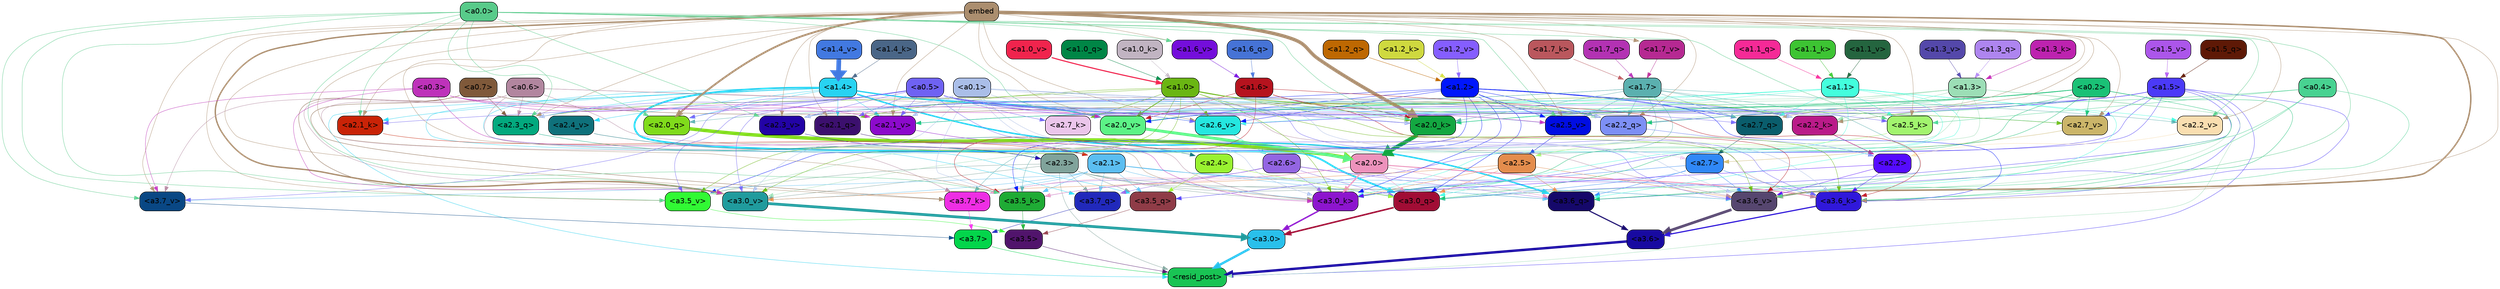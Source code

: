 strict digraph "" {
	graph [bgcolor=transparent,
		layout=dot,
		overlap=false,
		splines=true
	];
	"<a3.7>"	[color=black,
		fillcolor="#03d54b",
		fontname=Helvetica,
		shape=box,
		style="filled, rounded"];
	"<resid_post>"	[color=black,
		fillcolor="#19c454",
		fontname=Helvetica,
		shape=box,
		style="filled, rounded"];
	"<a3.7>" -> "<resid_post>"	[color="#03d54b",
		penwidth=0.6239100098609924];
	"<a3.6>"	[color=black,
		fillcolor="#180aa1",
		fontname=Helvetica,
		shape=box,
		style="filled, rounded"];
	"<a3.6>" -> "<resid_post>"	[color="#180aa1",
		penwidth=4.569062113761902];
	"<a3.5>"	[color=black,
		fillcolor="#51146c",
		fontname=Helvetica,
		shape=box,
		style="filled, rounded"];
	"<a3.5>" -> "<resid_post>"	[color="#51146c",
		penwidth=0.6];
	"<a3.0>"	[color=black,
		fillcolor="#29c0eb",
		fontname=Helvetica,
		shape=box,
		style="filled, rounded"];
	"<a3.0>" -> "<resid_post>"	[color="#29c0eb",
		penwidth=4.283544182777405];
	"<a2.3>"	[color=black,
		fillcolor="#80a39b",
		fontname=Helvetica,
		shape=box,
		style="filled, rounded"];
	"<a2.3>" -> "<resid_post>"	[color="#80a39b",
		penwidth=0.6];
	"<a3.7_q>"	[color=black,
		fillcolor="#2129bb",
		fontname=Helvetica,
		shape=box,
		style="filled, rounded"];
	"<a2.3>" -> "<a3.7_q>"	[color="#80a39b",
		penwidth=0.6];
	"<a3.6_q>"	[color=black,
		fillcolor="#15086a",
		fontname=Helvetica,
		shape=box,
		style="filled, rounded"];
	"<a2.3>" -> "<a3.6_q>"	[color="#80a39b",
		penwidth=0.6];
	"<a3.5_q>"	[color=black,
		fillcolor="#8f3c47",
		fontname=Helvetica,
		shape=box,
		style="filled, rounded"];
	"<a2.3>" -> "<a3.5_q>"	[color="#80a39b",
		penwidth=0.6];
	"<a3.0_q>"	[color=black,
		fillcolor="#a10d35",
		fontname=Helvetica,
		shape=box,
		style="filled, rounded"];
	"<a2.3>" -> "<a3.0_q>"	[color="#80a39b",
		penwidth=0.6];
	"<a3.0_k>"	[color=black,
		fillcolor="#8d15ce",
		fontname=Helvetica,
		shape=box,
		style="filled, rounded"];
	"<a2.3>" -> "<a3.0_k>"	[color="#80a39b",
		penwidth=0.6];
	"<a3.6_v>"	[color=black,
		fillcolor="#56466f",
		fontname=Helvetica,
		shape=box,
		style="filled, rounded"];
	"<a2.3>" -> "<a3.6_v>"	[color="#80a39b",
		penwidth=0.6];
	"<a3.5_v>"	[color=black,
		fillcolor="#31f934",
		fontname=Helvetica,
		shape=box,
		style="filled, rounded"];
	"<a2.3>" -> "<a3.5_v>"	[color="#80a39b",
		penwidth=0.6];
	"<a3.0_v>"	[color=black,
		fillcolor="#209b9d",
		fontname=Helvetica,
		shape=box,
		style="filled, rounded"];
	"<a2.3>" -> "<a3.0_v>"	[color="#80a39b",
		penwidth=0.6];
	"<a1.5>"	[color=black,
		fillcolor="#4b3af8",
		fontname=Helvetica,
		shape=box,
		style="filled, rounded"];
	"<a1.5>" -> "<resid_post>"	[color="#4b3af8",
		penwidth=0.6];
	"<a1.5>" -> "<a3.6_q>"	[color="#4b3af8",
		penwidth=0.6];
	"<a1.5>" -> "<a3.5_q>"	[color="#4b3af8",
		penwidth=0.6];
	"<a1.5>" -> "<a3.0_q>"	[color="#4b3af8",
		penwidth=0.6];
	"<a3.6_k>"	[color=black,
		fillcolor="#3018da",
		fontname=Helvetica,
		shape=box,
		style="filled, rounded"];
	"<a1.5>" -> "<a3.6_k>"	[color="#4b3af8",
		penwidth=0.6];
	"<a1.5>" -> "<a3.0_k>"	[color="#4b3af8",
		penwidth=0.6];
	"<a2.2_q>"	[color=black,
		fillcolor="#7d8ff5",
		fontname=Helvetica,
		shape=box,
		style="filled, rounded"];
	"<a1.5>" -> "<a2.2_q>"	[color="#4b3af8",
		penwidth=0.6];
	"<a2.7_v>"	[color=black,
		fillcolor="#cbb569",
		fontname=Helvetica,
		shape=box,
		style="filled, rounded"];
	"<a1.5>" -> "<a2.7_v>"	[color="#4b3af8",
		penwidth=0.6];
	"<a2.6_v>"	[color=black,
		fillcolor="#25e7e0",
		fontname=Helvetica,
		shape=box,
		style="filled, rounded"];
	"<a1.5>" -> "<a2.6_v>"	[color="#4b3af8",
		penwidth=0.6];
	"<a2.1_v>"	[color=black,
		fillcolor="#8c0acc",
		fontname=Helvetica,
		shape=box,
		style="filled, rounded"];
	"<a1.5>" -> "<a2.1_v>"	[color="#4b3af8",
		penwidth=0.6];
	"<a1.4>"	[color=black,
		fillcolor="#28d3f2",
		fontname=Helvetica,
		shape=box,
		style="filled, rounded"];
	"<a1.4>" -> "<resid_post>"	[color="#28d3f2",
		penwidth=0.6];
	"<a1.4>" -> "<a3.7_q>"	[color="#28d3f2",
		penwidth=0.6];
	"<a1.4>" -> "<a3.6_q>"	[color="#28d3f2",
		penwidth=2.7536282539367676];
	"<a1.4>" -> "<a3.5_q>"	[color="#28d3f2",
		penwidth=0.6];
	"<a1.4>" -> "<a3.0_q>"	[color="#28d3f2",
		penwidth=3.3369133472442627];
	"<a2.3_q>"	[color=black,
		fillcolor="#03a97e",
		fontname=Helvetica,
		shape=box,
		style="filled, rounded"];
	"<a1.4>" -> "<a2.3_q>"	[color="#28d3f2",
		penwidth=0.6];
	"<a1.4>" -> "<a2.2_q>"	[color="#28d3f2",
		penwidth=0.6];
	"<a2.1_q>"	[color=black,
		fillcolor="#3c106e",
		fontname=Helvetica,
		shape=box,
		style="filled, rounded"];
	"<a1.4>" -> "<a2.1_q>"	[color="#28d3f2",
		penwidth=0.6];
	"<a2.0_q>"	[color=black,
		fillcolor="#80db1b",
		fontname=Helvetica,
		shape=box,
		style="filled, rounded"];
	"<a1.4>" -> "<a2.0_q>"	[color="#28d3f2",
		penwidth=0.6];
	"<a2.1_k>"	[color=black,
		fillcolor="#c92307",
		fontname=Helvetica,
		shape=box,
		style="filled, rounded"];
	"<a1.4>" -> "<a2.1_k>"	[color="#28d3f2",
		penwidth=0.6];
	"<a1.4>" -> "<a2.7_v>"	[color="#28d3f2",
		penwidth=0.6];
	"<a1.4>" -> "<a2.6_v>"	[color="#28d3f2",
		penwidth=0.6];
	"<a2.5_v>"	[color=black,
		fillcolor="#000de3",
		fontname=Helvetica,
		shape=box,
		style="filled, rounded"];
	"<a1.4>" -> "<a2.5_v>"	[color="#28d3f2",
		penwidth=0.6];
	"<a2.4_v>"	[color=black,
		fillcolor="#0f717b",
		fontname=Helvetica,
		shape=box,
		style="filled, rounded"];
	"<a1.4>" -> "<a2.4_v>"	[color="#28d3f2",
		penwidth=0.6];
	"<a1.4>" -> "<a2.1_v>"	[color="#28d3f2",
		penwidth=0.6];
	"<a2.0_v>"	[color=black,
		fillcolor="#5cf386",
		fontname=Helvetica,
		shape=box,
		style="filled, rounded"];
	"<a1.4>" -> "<a2.0_v>"	[color="#28d3f2",
		penwidth=2.2818827629089355];
	"<a1.3>"	[color=black,
		fillcolor="#9cdeb6",
		fontname=Helvetica,
		shape=box,
		style="filled, rounded"];
	"<a1.3>" -> "<resid_post>"	[color="#9cdeb6",
		penwidth=0.6];
	"<a1.3>" -> "<a3.6_v>"	[color="#9cdeb6",
		penwidth=0.6];
	"<a1.3>" -> "<a3.5_v>"	[color="#9cdeb6",
		penwidth=0.6];
	"<a1.3>" -> "<a3.0_v>"	[color="#9cdeb6",
		penwidth=0.6];
	"<a1.3>" -> "<a2.2_q>"	[color="#9cdeb6",
		penwidth=0.6];
	"<a1.3>" -> "<a2.1_q>"	[color="#9cdeb6",
		penwidth=0.6];
	"<a2.2_k>"	[color=black,
		fillcolor="#ba1b89",
		fontname=Helvetica,
		shape=box,
		style="filled, rounded"];
	"<a1.3>" -> "<a2.2_k>"	[color="#9cdeb6",
		penwidth=0.6];
	"<a1.3>" -> "<a2.5_v>"	[color="#9cdeb6",
		penwidth=0.6];
	"<a3.7_q>" -> "<a3.7>"	[color="#2129bb",
		penwidth=0.6];
	"<a3.6_q>" -> "<a3.6>"	[color="#15086a",
		penwidth=2.0344843566417694];
	"<a3.5_q>" -> "<a3.5>"	[color="#8f3c47",
		penwidth=0.6];
	"<a3.0_q>" -> "<a3.0>"	[color="#a10d35",
		penwidth=2.863015294075012];
	"<a3.7_k>"	[color=black,
		fillcolor="#ee2ee4",
		fontname=Helvetica,
		shape=box,
		style="filled, rounded"];
	"<a3.7_k>" -> "<a3.7>"	[color="#ee2ee4",
		penwidth=0.6];
	"<a3.6_k>" -> "<a3.6>"	[color="#3018da",
		penwidth=2.1770318150520325];
	"<a3.5_k>"	[color=black,
		fillcolor="#1fab35",
		fontname=Helvetica,
		shape=box,
		style="filled, rounded"];
	"<a3.5_k>" -> "<a3.5>"	[color="#1fab35",
		penwidth=0.6];
	"<a3.0_k>" -> "<a3.0>"	[color="#8d15ce",
		penwidth=2.6323853135108948];
	"<a3.7_v>"	[color=black,
		fillcolor="#094784",
		fontname=Helvetica,
		shape=box,
		style="filled, rounded"];
	"<a3.7_v>" -> "<a3.7>"	[color="#094784",
		penwidth=0.6];
	"<a3.6_v>" -> "<a3.6>"	[color="#56466f",
		penwidth=4.972373723983765];
	"<a3.5_v>" -> "<a3.5>"	[color="#31f934",
		penwidth=0.6];
	"<a3.0_v>" -> "<a3.0>"	[color="#209b9d",
		penwidth=5.1638524532318115];
	"<a2.6>"	[color=black,
		fillcolor="#9365e2",
		fontname=Helvetica,
		shape=box,
		style="filled, rounded"];
	"<a2.6>" -> "<a3.7_q>"	[color="#9365e2",
		penwidth=0.6];
	"<a2.6>" -> "<a3.6_q>"	[color="#9365e2",
		penwidth=0.6];
	"<a2.6>" -> "<a3.0_q>"	[color="#9365e2",
		penwidth=0.6];
	"<a2.6>" -> "<a3.7_k>"	[color="#9365e2",
		penwidth=0.6];
	"<a2.6>" -> "<a3.6_k>"	[color="#9365e2",
		penwidth=0.6];
	"<a2.6>" -> "<a3.5_k>"	[color="#9365e2",
		penwidth=0.6];
	"<a2.6>" -> "<a3.0_k>"	[color="#9365e2",
		penwidth=0.6];
	"<a2.1>"	[color=black,
		fillcolor="#5bbef1",
		fontname=Helvetica,
		shape=box,
		style="filled, rounded"];
	"<a2.1>" -> "<a3.7_q>"	[color="#5bbef1",
		penwidth=0.6];
	"<a2.1>" -> "<a3.6_q>"	[color="#5bbef1",
		penwidth=0.6];
	"<a2.1>" -> "<a3.5_q>"	[color="#5bbef1",
		penwidth=0.6];
	"<a2.1>" -> "<a3.0_q>"	[color="#5bbef1",
		penwidth=0.6];
	"<a2.1>" -> "<a3.7_k>"	[color="#5bbef1",
		penwidth=0.6];
	"<a2.1>" -> "<a3.6_k>"	[color="#5bbef1",
		penwidth=0.6];
	"<a2.1>" -> "<a3.5_k>"	[color="#5bbef1",
		penwidth=0.6];
	"<a2.1>" -> "<a3.0_k>"	[color="#5bbef1",
		penwidth=0.6];
	"<a2.1>" -> "<a3.7_v>"	[color="#5bbef1",
		penwidth=0.6];
	"<a2.1>" -> "<a3.6_v>"	[color="#5bbef1",
		penwidth=0.6];
	"<a2.1>" -> "<a3.0_v>"	[color="#5bbef1",
		penwidth=0.6];
	"<a2.7>"	[color=black,
		fillcolor="#3088f7",
		fontname=Helvetica,
		shape=box,
		style="filled, rounded"];
	"<a2.7>" -> "<a3.6_q>"	[color="#3088f7",
		penwidth=0.6];
	"<a2.7>" -> "<a3.0_q>"	[color="#3088f7",
		penwidth=0.6];
	"<a2.7>" -> "<a3.6_k>"	[color="#3088f7",
		penwidth=0.6];
	"<a2.7>" -> "<a3.0_k>"	[color="#3088f7",
		penwidth=0.6];
	"<a2.7>" -> "<a3.6_v>"	[color="#3088f7",
		penwidth=0.6];
	"<a2.5>"	[color=black,
		fillcolor="#e48d4d",
		fontname=Helvetica,
		shape=box,
		style="filled, rounded"];
	"<a2.5>" -> "<a3.6_q>"	[color="#e48d4d",
		penwidth=0.6];
	"<a2.5>" -> "<a3.0_q>"	[color="#e48d4d",
		penwidth=0.6];
	"<a2.5>" -> "<a3.0_k>"	[color="#e48d4d",
		penwidth=0.6];
	"<a2.5>" -> "<a3.6_v>"	[color="#e48d4d",
		penwidth=0.6];
	"<a2.5>" -> "<a3.0_v>"	[color="#e48d4d",
		penwidth=0.6];
	"<a2.0>"	[color=black,
		fillcolor="#ed92bc",
		fontname=Helvetica,
		shape=box,
		style="filled, rounded"];
	"<a2.0>" -> "<a3.6_q>"	[color="#ed92bc",
		penwidth=0.6];
	"<a2.0>" -> "<a3.0_q>"	[color="#ed92bc",
		penwidth=0.6];
	"<a2.0>" -> "<a3.7_k>"	[color="#ed92bc",
		penwidth=0.6];
	"<a2.0>" -> "<a3.6_k>"	[color="#ed92bc",
		penwidth=1.7047871947288513];
	"<a2.0>" -> "<a3.5_k>"	[color="#ed92bc",
		penwidth=0.6];
	"<a2.0>" -> "<a3.0_k>"	[color="#ed92bc",
		penwidth=2.239806979894638];
	"<a1.1>"	[color=black,
		fillcolor="#43fedd",
		fontname=Helvetica,
		shape=box,
		style="filled, rounded"];
	"<a1.1>" -> "<a3.6_q>"	[color="#43fedd",
		penwidth=0.6];
	"<a1.1>" -> "<a3.0_q>"	[color="#43fedd",
		penwidth=0.6];
	"<a1.1>" -> "<a3.0_k>"	[color="#43fedd",
		penwidth=0.6];
	"<a1.1>" -> "<a3.6_v>"	[color="#43fedd",
		penwidth=0.6];
	"<a2.7_q>"	[color=black,
		fillcolor="#0a5d6c",
		fontname=Helvetica,
		shape=box,
		style="filled, rounded"];
	"<a1.1>" -> "<a2.7_q>"	[color="#43fedd",
		penwidth=0.6];
	"<a2.5_k>"	[color=black,
		fillcolor="#a2f46e",
		fontname=Helvetica,
		shape=box,
		style="filled, rounded"];
	"<a1.1>" -> "<a2.5_k>"	[color="#43fedd",
		penwidth=0.6];
	"<a2.0_k>"	[color=black,
		fillcolor="#13a741",
		fontname=Helvetica,
		shape=box,
		style="filled, rounded"];
	"<a1.1>" -> "<a2.0_k>"	[color="#43fedd",
		penwidth=0.6];
	"<a1.1>" -> "<a2.6_v>"	[color="#43fedd",
		penwidth=0.6];
	"<a2.2_v>"	[color=black,
		fillcolor="#f9deb0",
		fontname=Helvetica,
		shape=box,
		style="filled, rounded"];
	"<a1.1>" -> "<a2.2_v>"	[color="#43fedd",
		penwidth=0.6];
	"<a1.1>" -> "<a2.1_v>"	[color="#43fedd",
		penwidth=0.6];
	"<a1.1>" -> "<a2.0_v>"	[color="#43fedd",
		penwidth=0.6];
	"<a0.4>"	[color=black,
		fillcolor="#48d291",
		fontname=Helvetica,
		shape=box,
		style="filled, rounded"];
	"<a0.4>" -> "<a3.6_q>"	[color="#48d291",
		penwidth=0.6];
	"<a0.4>" -> "<a3.0_q>"	[color="#48d291",
		penwidth=0.6];
	"<a0.4>" -> "<a3.6_k>"	[color="#48d291",
		penwidth=0.6];
	"<a0.4>" -> "<a2.5_k>"	[color="#48d291",
		penwidth=0.6];
	"<a0.4>" -> "<a2.0_k>"	[color="#48d291",
		penwidth=0.6];
	"<a0.2>"	[color=black,
		fillcolor="#1ac176",
		fontname=Helvetica,
		shape=box,
		style="filled, rounded"];
	"<a0.2>" -> "<a3.6_q>"	[color="#1ac176",
		penwidth=0.6];
	"<a0.2>" -> "<a3.0_q>"	[color="#1ac176",
		penwidth=0.6];
	"<a0.2>" -> "<a3.6_k>"	[color="#1ac176",
		penwidth=0.6];
	"<a0.2>" -> "<a3.0_k>"	[color="#1ac176",
		penwidth=0.6];
	"<a0.2>" -> "<a2.2_q>"	[color="#1ac176",
		penwidth=0.6];
	"<a0.2>" -> "<a2.2_k>"	[color="#1ac176",
		penwidth=0.6];
	"<a0.2>" -> "<a2.0_k>"	[color="#1ac176",
		penwidth=0.6];
	"<a0.2>" -> "<a2.7_v>"	[color="#1ac176",
		penwidth=0.6];
	"<a0.2>" -> "<a2.1_v>"	[color="#1ac176",
		penwidth=0.6];
	"<a0.2>" -> "<a2.0_v>"	[color="#1ac176",
		penwidth=0.6];
	"<a2.4>"	[color=black,
		fillcolor="#99f230",
		fontname=Helvetica,
		shape=box,
		style="filled, rounded"];
	"<a2.4>" -> "<a3.5_q>"	[color="#99f230",
		penwidth=0.6];
	"<a2.4>" -> "<a3.0_q>"	[color="#99f230",
		penwidth=0.6];
	"<a1.2>"	[color=black,
		fillcolor="#0016fc",
		fontname=Helvetica,
		shape=box,
		style="filled, rounded"];
	"<a1.2>" -> "<a3.0_q>"	[color="#0016fc",
		penwidth=0.6];
	"<a1.2>" -> "<a3.6_k>"	[color="#0016fc",
		penwidth=0.6];
	"<a1.2>" -> "<a3.5_k>"	[color="#0016fc",
		penwidth=0.6];
	"<a1.2>" -> "<a3.0_k>"	[color="#0016fc",
		penwidth=0.6];
	"<a1.2>" -> "<a3.5_v>"	[color="#0016fc",
		penwidth=0.6];
	"<a1.2>" -> "<a2.7_q>"	[color="#0016fc",
		penwidth=0.6];
	"<a1.2>" -> "<a2.2_q>"	[color="#0016fc",
		penwidth=0.6];
	"<a1.2>" -> "<a2.2_k>"	[color="#0016fc",
		penwidth=0.6];
	"<a1.2>" -> "<a2.6_v>"	[color="#0016fc",
		penwidth=0.6];
	"<a1.2>" -> "<a2.5_v>"	[color="#0016fc",
		penwidth=0.6];
	"<a2.3_v>"	[color=black,
		fillcolor="#2203a6",
		fontname=Helvetica,
		shape=box,
		style="filled, rounded"];
	"<a1.2>" -> "<a2.3_v>"	[color="#0016fc",
		penwidth=0.6];
	"<a1.2>" -> "<a2.0_v>"	[color="#0016fc",
		penwidth=0.6];
	"<a1.7>"	[color=black,
		fillcolor="#5bb0af",
		fontname=Helvetica,
		shape=box,
		style="filled, rounded"];
	"<a1.7>" -> "<a3.7_k>"	[color="#5bb0af",
		penwidth=0.6];
	"<a1.7>" -> "<a3.5_k>"	[color="#5bb0af",
		penwidth=0.6];
	"<a1.7>" -> "<a3.6_v>"	[color="#5bb0af",
		penwidth=0.6];
	"<a1.7>" -> "<a2.7_q>"	[color="#5bb0af",
		penwidth=0.6];
	"<a1.7>" -> "<a2.2_q>"	[color="#5bb0af",
		penwidth=0.6];
	"<a1.7>" -> "<a2.0_q>"	[color="#5bb0af",
		penwidth=0.6];
	"<a1.7>" -> "<a2.2_k>"	[color="#5bb0af",
		penwidth=0.6];
	"<a1.7>" -> "<a2.0_k>"	[color="#5bb0af",
		penwidth=0.6];
	"<a1.7>" -> "<a2.5_v>"	[color="#5bb0af",
		penwidth=0.6];
	"<a1.7>" -> "<a2.3_v>"	[color="#5bb0af",
		penwidth=0.6];
	"<a1.7>" -> "<a2.2_v>"	[color="#5bb0af",
		penwidth=0.6];
	"<a0.7>"	[color=black,
		fillcolor="#7f593a",
		fontname=Helvetica,
		shape=box,
		style="filled, rounded"];
	"<a0.7>" -> "<a3.7_k>"	[color="#7f593a",
		penwidth=0.6];
	"<a0.7>" -> "<a3.0_v>"	[color="#7f593a",
		penwidth=0.6];
	"<a0.7>" -> "<a2.3_q>"	[color="#7f593a",
		penwidth=0.6];
	"<a0.7>" -> "<a2.2_q>"	[color="#7f593a",
		penwidth=0.6];
	"<a0.6>"	[color=black,
		fillcolor="#b2869f",
		fontname=Helvetica,
		shape=box,
		style="filled, rounded"];
	"<a0.6>" -> "<a3.7_k>"	[color="#b2869f",
		penwidth=0.6];
	"<a0.6>" -> "<a3.6_k>"	[color="#b2869f",
		penwidth=0.6];
	"<a0.6>" -> "<a3.0_k>"	[color="#b2869f",
		penwidth=0.6];
	"<a0.6>" -> "<a3.7_v>"	[color="#b2869f",
		penwidth=0.6];
	"<a0.6>" -> "<a3.6_v>"	[color="#b2869f",
		penwidth=0.6];
	"<a0.6>" -> "<a3.0_v>"	[color="#b2869f",
		penwidth=0.6];
	"<a0.6>" -> "<a2.3_q>"	[color="#b2869f",
		penwidth=0.6];
	"<a0.6>" -> "<a2.2_q>"	[color="#b2869f",
		penwidth=0.6];
	embed	[color=black,
		fillcolor="#ab8e6f",
		fontname=Helvetica,
		shape=box,
		style="filled, rounded"];
	embed -> "<a3.7_k>"	[color="#ab8e6f",
		penwidth=0.6];
	embed -> "<a3.6_k>"	[color="#ab8e6f",
		penwidth=0.6];
	embed -> "<a3.5_k>"	[color="#ab8e6f",
		penwidth=0.6];
	embed -> "<a3.0_k>"	[color="#ab8e6f",
		penwidth=0.6];
	embed -> "<a3.7_v>"	[color="#ab8e6f",
		penwidth=0.6];
	embed -> "<a3.6_v>"	[color="#ab8e6f",
		penwidth=2.7369276881217957];
	embed -> "<a3.5_v>"	[color="#ab8e6f",
		penwidth=0.6];
	embed -> "<a3.0_v>"	[color="#ab8e6f",
		penwidth=2.5778204202651978];
	embed -> "<a2.7_q>"	[color="#ab8e6f",
		penwidth=0.6];
	embed -> "<a2.3_q>"	[color="#ab8e6f",
		penwidth=0.6];
	embed -> "<a2.2_q>"	[color="#ab8e6f",
		penwidth=0.6];
	embed -> "<a2.1_q>"	[color="#ab8e6f",
		penwidth=0.6];
	embed -> "<a2.0_q>"	[color="#ab8e6f",
		penwidth=3.459219217300415];
	embed -> "<a2.5_k>"	[color="#ab8e6f",
		penwidth=0.6];
	embed -> "<a2.2_k>"	[color="#ab8e6f",
		penwidth=0.6363201141357422];
	embed -> "<a2.1_k>"	[color="#ab8e6f",
		penwidth=0.6];
	embed -> "<a2.0_k>"	[color="#ab8e6f",
		penwidth=6.407642982900143];
	embed -> "<a2.7_v>"	[color="#ab8e6f",
		penwidth=0.6];
	embed -> "<a2.6_v>"	[color="#ab8e6f",
		penwidth=0.6];
	embed -> "<a2.5_v>"	[color="#ab8e6f",
		penwidth=0.6];
	embed -> "<a2.3_v>"	[color="#ab8e6f",
		penwidth=0.6];
	embed -> "<a2.2_v>"	[color="#ab8e6f",
		penwidth=0.6175012588500977];
	embed -> "<a2.1_v>"	[color="#ab8e6f",
		penwidth=0.6];
	embed -> "<a2.0_v>"	[color="#ab8e6f",
		penwidth=0.6];
	"<a1.7_v>"	[color=black,
		fillcolor="#b62992",
		fontname=Helvetica,
		shape=box,
		style="filled, rounded"];
	embed -> "<a1.7_v>"	[color="#ab8e6f",
		penwidth=0.6];
	"<a1.6_v>"	[color=black,
		fillcolor="#740edb",
		fontname=Helvetica,
		shape=box,
		style="filled, rounded"];
	embed -> "<a1.6_v>"	[color="#ab8e6f",
		penwidth=0.6];
	"<a2.2>"	[color=black,
		fillcolor="#550bff",
		fontname=Helvetica,
		shape=box,
		style="filled, rounded"];
	"<a2.2>" -> "<a3.6_k>"	[color="#550bff",
		penwidth=0.6];
	"<a2.2>" -> "<a3.0_k>"	[color="#550bff",
		penwidth=0.6];
	"<a2.2>" -> "<a3.6_v>"	[color="#550bff",
		penwidth=0.6];
	"<a1.6>"	[color=black,
		fillcolor="#b6131e",
		fontname=Helvetica,
		shape=box,
		style="filled, rounded"];
	"<a1.6>" -> "<a3.6_k>"	[color="#b6131e",
		penwidth=0.6];
	"<a1.6>" -> "<a3.5_k>"	[color="#b6131e",
		penwidth=0.6];
	"<a1.6>" -> "<a3.6_v>"	[color="#b6131e",
		penwidth=0.6];
	"<a1.6>" -> "<a2.0_k>"	[color="#b6131e",
		penwidth=0.6];
	"<a1.6>" -> "<a2.0_v>"	[color="#b6131e",
		penwidth=0.6];
	"<a1.0>"	[color=black,
		fillcolor="#6ab613",
		fontname=Helvetica,
		shape=box,
		style="filled, rounded"];
	"<a1.0>" -> "<a3.6_k>"	[color="#6ab613",
		penwidth=0.6];
	"<a1.0>" -> "<a3.0_k>"	[color="#6ab613",
		penwidth=0.6];
	"<a1.0>" -> "<a3.6_v>"	[color="#6ab613",
		penwidth=0.6];
	"<a1.0>" -> "<a3.5_v>"	[color="#6ab613",
		penwidth=0.6];
	"<a1.0>" -> "<a3.0_v>"	[color="#6ab613",
		penwidth=0.6];
	"<a1.0>" -> "<a2.3_q>"	[color="#6ab613",
		penwidth=0.6];
	"<a1.0>" -> "<a2.2_q>"	[color="#6ab613",
		penwidth=0.6];
	"<a1.0>" -> "<a2.1_q>"	[color="#6ab613",
		penwidth=0.6];
	"<a2.7_k>"	[color=black,
		fillcolor="#ebc6eb",
		fontname=Helvetica,
		shape=box,
		style="filled, rounded"];
	"<a1.0>" -> "<a2.7_k>"	[color="#6ab613",
		penwidth=0.6];
	"<a1.0>" -> "<a2.2_k>"	[color="#6ab613",
		penwidth=0.6];
	"<a1.0>" -> "<a2.0_k>"	[color="#6ab613",
		penwidth=0.6];
	"<a1.0>" -> "<a2.7_v>"	[color="#6ab613",
		penwidth=0.6];
	"<a1.0>" -> "<a2.6_v>"	[color="#6ab613",
		penwidth=0.6];
	"<a1.0>" -> "<a2.0_v>"	[color="#6ab613",
		penwidth=1.2978954315185547];
	"<a0.5>"	[color=black,
		fillcolor="#6f62f3",
		fontname=Helvetica,
		shape=box,
		style="filled, rounded"];
	"<a0.5>" -> "<a3.6_k>"	[color="#6f62f3",
		penwidth=0.6];
	"<a0.5>" -> "<a3.7_v>"	[color="#6f62f3",
		penwidth=0.6];
	"<a0.5>" -> "<a3.6_v>"	[color="#6f62f3",
		penwidth=0.6];
	"<a0.5>" -> "<a3.5_v>"	[color="#6f62f3",
		penwidth=0.6];
	"<a0.5>" -> "<a3.0_v>"	[color="#6f62f3",
		penwidth=0.6];
	"<a0.5>" -> "<a2.7_q>"	[color="#6f62f3",
		penwidth=0.6];
	"<a0.5>" -> "<a2.3_q>"	[color="#6f62f3",
		penwidth=0.6];
	"<a0.5>" -> "<a2.2_q>"	[color="#6f62f3",
		penwidth=0.6];
	"<a0.5>" -> "<a2.1_q>"	[color="#6f62f3",
		penwidth=0.6];
	"<a0.5>" -> "<a2.0_q>"	[color="#6f62f3",
		penwidth=0.6];
	"<a0.5>" -> "<a2.7_k>"	[color="#6f62f3",
		penwidth=0.6];
	"<a0.5>" -> "<a2.5_k>"	[color="#6f62f3",
		penwidth=0.6];
	"<a0.5>" -> "<a2.2_k>"	[color="#6f62f3",
		penwidth=0.6];
	"<a0.5>" -> "<a2.1_k>"	[color="#6f62f3",
		penwidth=0.6];
	"<a0.5>" -> "<a2.0_k>"	[color="#6f62f3",
		penwidth=0.7721366882324219];
	"<a0.5>" -> "<a2.6_v>"	[color="#6f62f3",
		penwidth=0.6];
	"<a0.5>" -> "<a2.3_v>"	[color="#6f62f3",
		penwidth=0.6];
	"<a0.5>" -> "<a2.1_v>"	[color="#6f62f3",
		penwidth=0.6];
	"<a0.5>" -> "<a2.0_v>"	[color="#6f62f3",
		penwidth=0.6];
	"<a0.1>"	[color=black,
		fillcolor="#aabee8",
		fontname=Helvetica,
		shape=box,
		style="filled, rounded"];
	"<a0.1>" -> "<a3.6_k>"	[color="#aabee8",
		penwidth=0.6];
	"<a0.1>" -> "<a3.5_k>"	[color="#aabee8",
		penwidth=0.6];
	"<a0.1>" -> "<a3.0_k>"	[color="#aabee8",
		penwidth=0.6];
	"<a0.1>" -> "<a3.6_v>"	[color="#aabee8",
		penwidth=0.6];
	"<a0.1>" -> "<a3.0_v>"	[color="#aabee8",
		penwidth=0.6];
	"<a0.1>" -> "<a2.3_q>"	[color="#aabee8",
		penwidth=0.6];
	"<a0.1>" -> "<a2.2_q>"	[color="#aabee8",
		penwidth=0.6];
	"<a0.1>" -> "<a2.2_k>"	[color="#aabee8",
		penwidth=0.6];
	"<a0.1>" -> "<a2.0_k>"	[color="#aabee8",
		penwidth=0.6];
	"<a0.1>" -> "<a2.5_v>"	[color="#aabee8",
		penwidth=0.6];
	"<a0.1>" -> "<a2.3_v>"	[color="#aabee8",
		penwidth=0.6];
	"<a0.1>" -> "<a2.1_v>"	[color="#aabee8",
		penwidth=0.6];
	"<a0.1>" -> "<a2.0_v>"	[color="#aabee8",
		penwidth=0.6];
	"<a0.0>"	[color=black,
		fillcolor="#58cb8a",
		fontname=Helvetica,
		shape=box,
		style="filled, rounded"];
	"<a0.0>" -> "<a3.5_k>"	[color="#58cb8a",
		penwidth=0.6];
	"<a0.0>" -> "<a3.7_v>"	[color="#58cb8a",
		penwidth=0.6];
	"<a0.0>" -> "<a3.6_v>"	[color="#58cb8a",
		penwidth=0.6];
	"<a0.0>" -> "<a3.5_v>"	[color="#58cb8a",
		penwidth=0.6];
	"<a0.0>" -> "<a3.0_v>"	[color="#58cb8a",
		penwidth=0.6];
	"<a0.0>" -> "<a2.3_q>"	[color="#58cb8a",
		penwidth=0.6];
	"<a0.0>" -> "<a2.0_q>"	[color="#58cb8a",
		penwidth=0.6];
	"<a0.0>" -> "<a2.5_k>"	[color="#58cb8a",
		penwidth=0.6];
	"<a0.0>" -> "<a2.1_k>"	[color="#58cb8a",
		penwidth=0.6];
	"<a0.0>" -> "<a2.0_k>"	[color="#58cb8a",
		penwidth=0.6];
	"<a0.0>" -> "<a2.5_v>"	[color="#58cb8a",
		penwidth=0.6];
	"<a0.0>" -> "<a2.3_v>"	[color="#58cb8a",
		penwidth=0.6];
	"<a0.0>" -> "<a2.2_v>"	[color="#58cb8a",
		penwidth=0.6];
	"<a0.0>" -> "<a2.0_v>"	[color="#58cb8a",
		penwidth=0.6];
	"<a0.0>" -> "<a1.6_v>"	[color="#58cb8a",
		penwidth=0.6];
	"<a0.3>"	[color=black,
		fillcolor="#be32ba",
		fontname=Helvetica,
		shape=box,
		style="filled, rounded"];
	"<a0.3>" -> "<a3.0_k>"	[color="#be32ba",
		penwidth=0.6];
	"<a0.3>" -> "<a3.7_v>"	[color="#be32ba",
		penwidth=0.6];
	"<a0.3>" -> "<a3.0_v>"	[color="#be32ba",
		penwidth=0.6];
	"<a0.3>" -> "<a2.5_v>"	[color="#be32ba",
		penwidth=0.6];
	"<a0.3>" -> "<a2.1_v>"	[color="#be32ba",
		penwidth=0.6];
	"<a0.3>" -> "<a2.0_v>"	[color="#be32ba",
		penwidth=0.6];
	"<a2.7_q>" -> "<a2.7>"	[color="#0a5d6c",
		penwidth=0.6];
	"<a2.3_q>" -> "<a2.3>"	[color="#03a97e",
		penwidth=0.6];
	"<a2.2_q>" -> "<a2.2>"	[color="#7d8ff5",
		penwidth=0.7441773414611816];
	"<a2.1_q>" -> "<a2.1>"	[color="#3c106e",
		penwidth=0.6];
	"<a2.0_q>" -> "<a2.0>"	[color="#80db1b",
		penwidth=6.422367453575134];
	"<a2.7_k>" -> "<a2.7>"	[color="#ebc6eb",
		penwidth=0.6];
	"<a2.5_k>" -> "<a2.5>"	[color="#a2f46e",
		penwidth=0.6];
	"<a2.2_k>" -> "<a2.2>"	[color="#ba1b89",
		penwidth=0.8810110092163086];
	"<a2.1_k>" -> "<a2.1>"	[color="#c92307",
		penwidth=0.6];
	"<a2.0_k>" -> "<a2.0>"	[color="#13a741",
		penwidth=7.398894429206848];
	"<a2.7_v>" -> "<a2.7>"	[color="#cbb569",
		penwidth=0.6];
	"<a2.6_v>" -> "<a2.6>"	[color="#25e7e0",
		penwidth=0.6];
	"<a2.5_v>" -> "<a2.5>"	[color="#000de3",
		penwidth=0.6];
	"<a2.4_v>" -> "<a2.4>"	[color="#0f717b",
		penwidth=0.6];
	"<a2.3_v>" -> "<a2.3>"	[color="#2203a6",
		penwidth=0.6];
	"<a2.2_v>" -> "<a2.2>"	[color="#f9deb0",
		penwidth=0.6];
	"<a2.1_v>" -> "<a2.1>"	[color="#8c0acc",
		penwidth=0.6];
	"<a2.0_v>" -> "<a2.0>"	[color="#5cf386",
		penwidth=5.395828627049923];
	"<a1.7_q>"	[color=black,
		fillcolor="#b332b3",
		fontname=Helvetica,
		shape=box,
		style="filled, rounded"];
	"<a1.7_q>" -> "<a1.7>"	[color="#b332b3",
		penwidth=0.6];
	"<a1.6_q>"	[color=black,
		fillcolor="#4673d6",
		fontname=Helvetica,
		shape=box,
		style="filled, rounded"];
	"<a1.6_q>" -> "<a1.6>"	[color="#4673d6",
		penwidth=0.6];
	"<a1.5_q>"	[color=black,
		fillcolor="#5e1906",
		fontname=Helvetica,
		shape=box,
		style="filled, rounded"];
	"<a1.5_q>" -> "<a1.5>"	[color="#5e1906",
		penwidth=0.6];
	"<a1.3_q>"	[color=black,
		fillcolor="#ae85ef",
		fontname=Helvetica,
		shape=box,
		style="filled, rounded"];
	"<a1.3_q>" -> "<a1.3>"	[color="#ae85ef",
		penwidth=0.6];
	"<a1.2_q>"	[color=black,
		fillcolor="#be6802",
		fontname=Helvetica,
		shape=box,
		style="filled, rounded"];
	"<a1.2_q>" -> "<a1.2>"	[color="#be6802",
		penwidth=0.6];
	"<a1.1_q>"	[color=black,
		fillcolor="#f52a97",
		fontname=Helvetica,
		shape=box,
		style="filled, rounded"];
	"<a1.1_q>" -> "<a1.1>"	[color="#f52a97",
		penwidth=0.6];
	"<a1.0_q>"	[color=black,
		fillcolor="#008646",
		fontname=Helvetica,
		shape=box,
		style="filled, rounded"];
	"<a1.0_q>" -> "<a1.0>"	[color="#008646",
		penwidth=0.6];
	"<a1.7_k>"	[color=black,
		fillcolor="#ba575d",
		fontname=Helvetica,
		shape=box,
		style="filled, rounded"];
	"<a1.7_k>" -> "<a1.7>"	[color="#ba575d",
		penwidth=0.6];
	"<a1.4_k>"	[color=black,
		fillcolor="#4a6687",
		fontname=Helvetica,
		shape=box,
		style="filled, rounded"];
	"<a1.4_k>" -> "<a1.4>"	[color="#4a6687",
		penwidth=0.6];
	"<a1.3_k>"	[color=black,
		fillcolor="#bd23af",
		fontname=Helvetica,
		shape=box,
		style="filled, rounded"];
	"<a1.3_k>" -> "<a1.3>"	[color="#bd23af",
		penwidth=0.6];
	"<a1.2_k>"	[color=black,
		fillcolor="#cfd93f",
		fontname=Helvetica,
		shape=box,
		style="filled, rounded"];
	"<a1.2_k>" -> "<a1.2>"	[color="#cfd93f",
		penwidth=0.6];
	"<a1.1_k>"	[color=black,
		fillcolor="#3dc433",
		fontname=Helvetica,
		shape=box,
		style="filled, rounded"];
	"<a1.1_k>" -> "<a1.1>"	[color="#3dc433",
		penwidth=0.6];
	"<a1.0_k>"	[color=black,
		fillcolor="#c1b4c2",
		fontname=Helvetica,
		shape=box,
		style="filled, rounded"];
	"<a1.0_k>" -> "<a1.0>"	[color="#c1b4c2",
		penwidth=0.6];
	"<a1.7_v>" -> "<a1.7>"	[color="#b62992",
		penwidth=0.6];
	"<a1.6_v>" -> "<a1.6>"	[color="#740edb",
		penwidth=0.6];
	"<a1.5_v>"	[color=black,
		fillcolor="#ac56ea",
		fontname=Helvetica,
		shape=box,
		style="filled, rounded"];
	"<a1.5_v>" -> "<a1.5>"	[color="#ac56ea",
		penwidth=0.6];
	"<a1.4_v>"	[color=black,
		fillcolor="#4279e1",
		fontname=Helvetica,
		shape=box,
		style="filled, rounded"];
	"<a1.4_v>" -> "<a1.4>"	[color="#4279e1",
		penwidth=8.774570226669312];
	"<a1.3_v>"	[color=black,
		fillcolor="#5448aa",
		fontname=Helvetica,
		shape=box,
		style="filled, rounded"];
	"<a1.3_v>" -> "<a1.3>"	[color="#5448aa",
		penwidth=0.6];
	"<a1.2_v>"	[color=black,
		fillcolor="#855eff",
		fontname=Helvetica,
		shape=box,
		style="filled, rounded"];
	"<a1.2_v>" -> "<a1.2>"	[color="#855eff",
		penwidth=0.6];
	"<a1.1_v>"	[color=black,
		fillcolor="#24653f",
		fontname=Helvetica,
		shape=box,
		style="filled, rounded"];
	"<a1.1_v>" -> "<a1.1>"	[color="#24653f",
		penwidth=0.6];
	"<a1.0_v>"	[color=black,
		fillcolor="#f0244d",
		fontname=Helvetica,
		shape=box,
		style="filled, rounded"];
	"<a1.0_v>" -> "<a1.0>"	[color="#f0244d",
		penwidth=2.0497570037841797];
}
